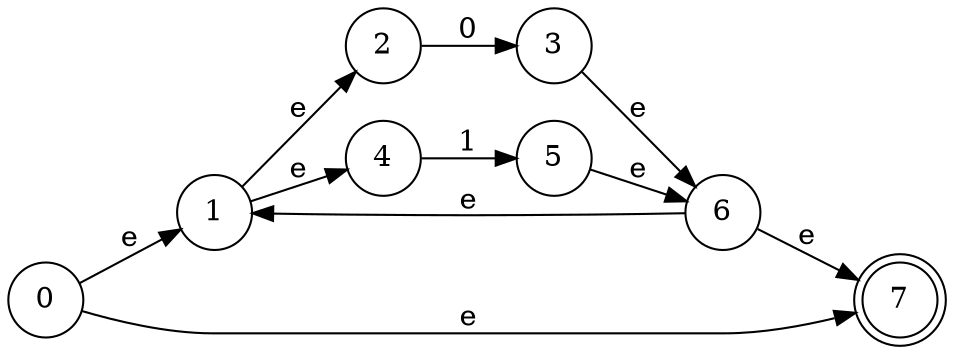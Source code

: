 // Diagrama NFA
strict digraph {
	rankdir=LR
	node [shape=circle]
	0 -> 1 [label=e]
	1 -> 2 [label=e]
	2 -> 3 [label=0]
	1 -> 4 [label=e]
	4 -> 5 [label=1]
	3 -> 6 [label=e]
	5 -> 6 [label=e]
	1 -> 2
	6 -> 1 [label=e]
	6 -> 7 [label=e]
	0 -> 7 [label=e]
	7 [shape=doublecircle]
}
